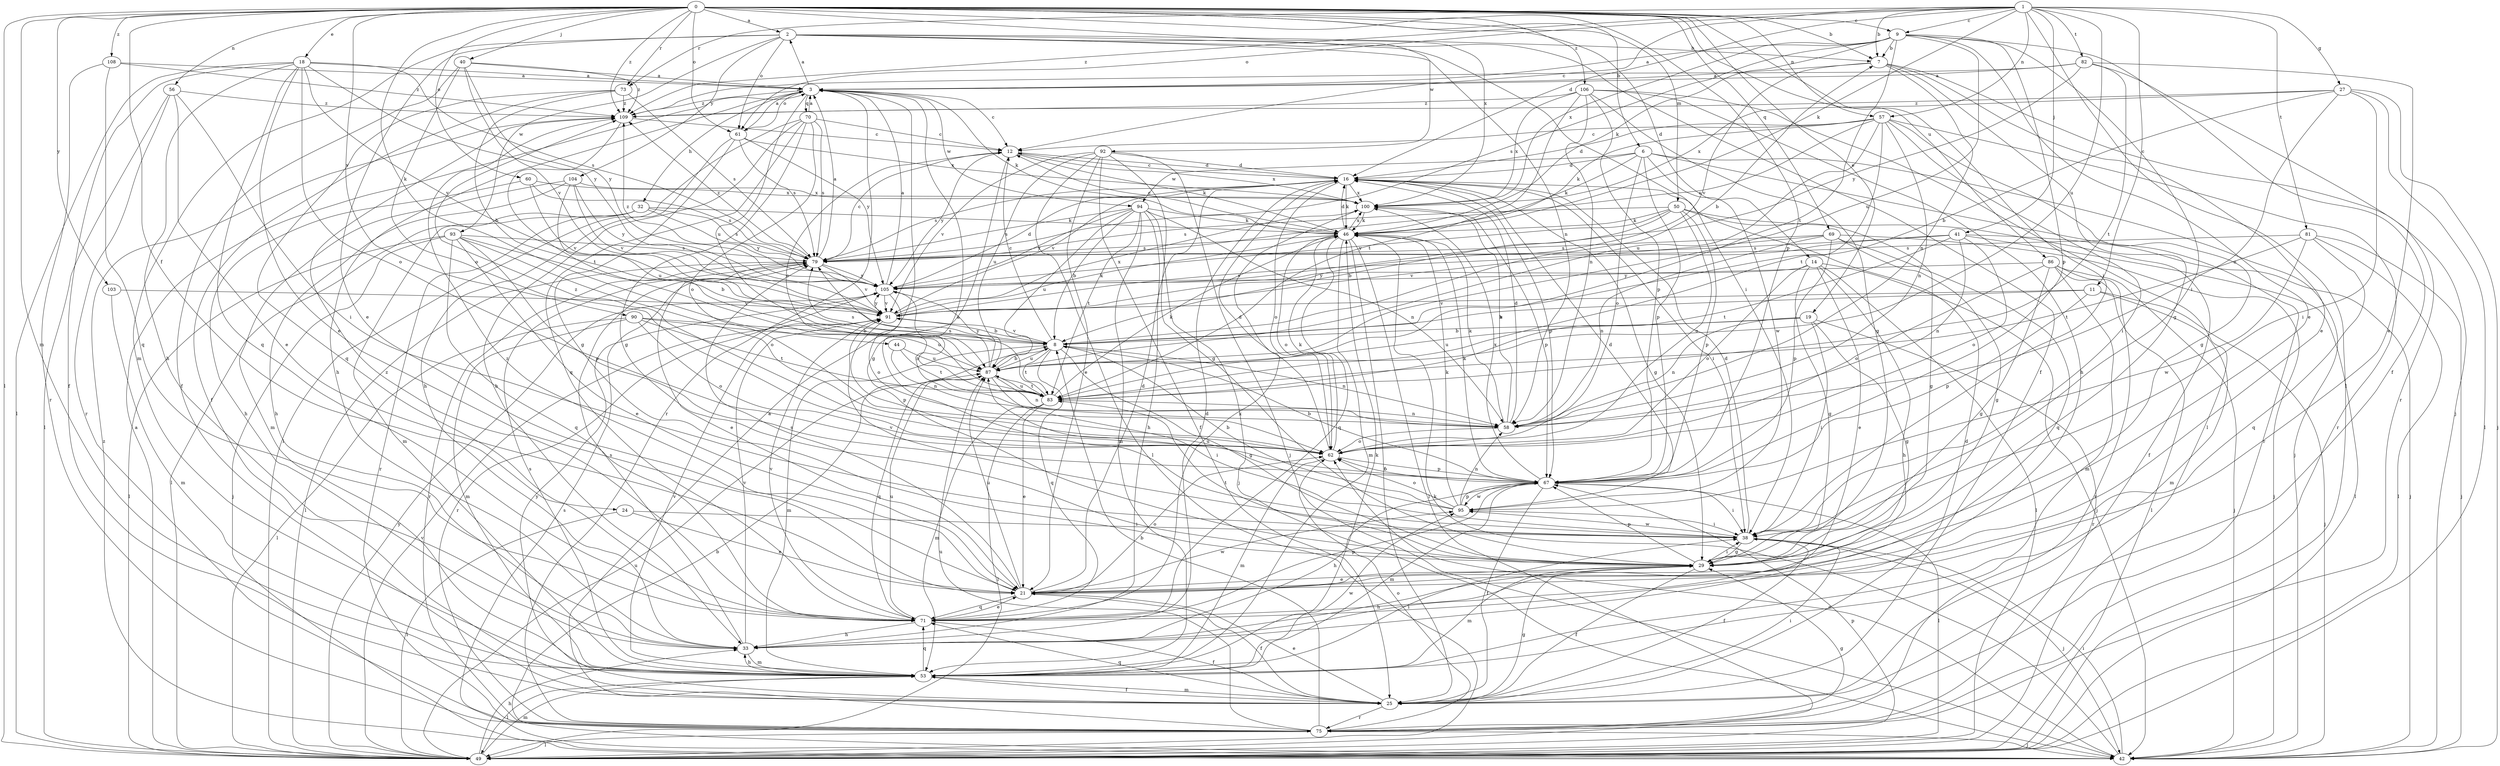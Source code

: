 strict digraph  {
0;
1;
2;
3;
6;
7;
8;
9;
11;
12;
14;
16;
18;
19;
21;
24;
25;
27;
29;
32;
33;
38;
40;
41;
42;
44;
46;
49;
50;
53;
56;
57;
58;
60;
61;
62;
67;
69;
70;
71;
73;
75;
79;
81;
82;
83;
86;
87;
90;
91;
92;
93;
94;
95;
100;
103;
104;
105;
106;
108;
109;
0 -> 2  [label=a];
0 -> 6  [label=b];
0 -> 7  [label=b];
0 -> 9  [label=c];
0 -> 14  [label=d];
0 -> 18  [label=e];
0 -> 19  [label=e];
0 -> 24  [label=f];
0 -> 38  [label=i];
0 -> 40  [label=j];
0 -> 44  [label=k];
0 -> 49  [label=l];
0 -> 50  [label=m];
0 -> 53  [label=m];
0 -> 56  [label=n];
0 -> 57  [label=n];
0 -> 60  [label=o];
0 -> 61  [label=o];
0 -> 67  [label=p];
0 -> 69  [label=q];
0 -> 73  [label=r];
0 -> 86  [label=u];
0 -> 90  [label=v];
0 -> 100  [label=x];
0 -> 103  [label=y];
0 -> 106  [label=z];
0 -> 108  [label=z];
0 -> 109  [label=z];
1 -> 7  [label=b];
1 -> 9  [label=c];
1 -> 11  [label=c];
1 -> 12  [label=c];
1 -> 16  [label=d];
1 -> 27  [label=g];
1 -> 41  [label=j];
1 -> 46  [label=k];
1 -> 49  [label=l];
1 -> 57  [label=n];
1 -> 61  [label=o];
1 -> 73  [label=r];
1 -> 81  [label=t];
1 -> 82  [label=t];
1 -> 87  [label=u];
1 -> 109  [label=z];
2 -> 7  [label=b];
2 -> 21  [label=e];
2 -> 25  [label=f];
2 -> 38  [label=i];
2 -> 53  [label=m];
2 -> 58  [label=n];
2 -> 61  [label=o];
2 -> 92  [label=w];
2 -> 93  [label=w];
2 -> 104  [label=y];
3 -> 2  [label=a];
3 -> 12  [label=c];
3 -> 32  [label=h];
3 -> 33  [label=h];
3 -> 46  [label=k];
3 -> 61  [label=o];
3 -> 70  [label=q];
3 -> 75  [label=r];
3 -> 87  [label=u];
3 -> 94  [label=w];
3 -> 109  [label=z];
6 -> 16  [label=d];
6 -> 42  [label=j];
6 -> 46  [label=k];
6 -> 62  [label=o];
6 -> 67  [label=p];
6 -> 75  [label=r];
6 -> 94  [label=w];
6 -> 95  [label=w];
7 -> 3  [label=a];
7 -> 21  [label=e];
7 -> 29  [label=g];
7 -> 42  [label=j];
7 -> 58  [label=n];
7 -> 91  [label=v];
8 -> 7  [label=b];
8 -> 12  [label=c];
8 -> 29  [label=g];
8 -> 53  [label=m];
8 -> 58  [label=n];
8 -> 71  [label=q];
8 -> 83  [label=t];
8 -> 87  [label=u];
8 -> 91  [label=v];
9 -> 3  [label=a];
9 -> 7  [label=b];
9 -> 21  [label=e];
9 -> 25  [label=f];
9 -> 38  [label=i];
9 -> 46  [label=k];
9 -> 67  [label=p];
9 -> 79  [label=s];
9 -> 83  [label=t];
9 -> 87  [label=u];
9 -> 100  [label=x];
11 -> 8  [label=b];
11 -> 42  [label=j];
11 -> 53  [label=m];
11 -> 67  [label=p];
11 -> 91  [label=v];
12 -> 16  [label=d];
12 -> 29  [label=g];
12 -> 46  [label=k];
12 -> 100  [label=x];
12 -> 105  [label=y];
14 -> 21  [label=e];
14 -> 29  [label=g];
14 -> 33  [label=h];
14 -> 42  [label=j];
14 -> 49  [label=l];
14 -> 62  [label=o];
14 -> 105  [label=y];
16 -> 12  [label=c];
16 -> 29  [label=g];
16 -> 38  [label=i];
16 -> 46  [label=k];
16 -> 62  [label=o];
16 -> 67  [label=p];
16 -> 79  [label=s];
16 -> 91  [label=v];
16 -> 100  [label=x];
18 -> 3  [label=a];
18 -> 21  [label=e];
18 -> 25  [label=f];
18 -> 33  [label=h];
18 -> 49  [label=l];
18 -> 62  [label=o];
18 -> 71  [label=q];
18 -> 79  [label=s];
18 -> 91  [label=v];
18 -> 105  [label=y];
19 -> 8  [label=b];
19 -> 29  [label=g];
19 -> 38  [label=i];
19 -> 58  [label=n];
19 -> 75  [label=r];
19 -> 87  [label=u];
21 -> 16  [label=d];
21 -> 25  [label=f];
21 -> 62  [label=o];
21 -> 71  [label=q];
21 -> 79  [label=s];
21 -> 87  [label=u];
21 -> 95  [label=w];
21 -> 109  [label=z];
24 -> 21  [label=e];
24 -> 38  [label=i];
24 -> 49  [label=l];
25 -> 16  [label=d];
25 -> 21  [label=e];
25 -> 29  [label=g];
25 -> 38  [label=i];
25 -> 53  [label=m];
25 -> 71  [label=q];
25 -> 75  [label=r];
25 -> 105  [label=y];
27 -> 8  [label=b];
27 -> 38  [label=i];
27 -> 42  [label=j];
27 -> 49  [label=l];
27 -> 58  [label=n];
27 -> 100  [label=x];
27 -> 109  [label=z];
29 -> 21  [label=e];
29 -> 25  [label=f];
29 -> 33  [label=h];
29 -> 38  [label=i];
29 -> 53  [label=m];
29 -> 67  [label=p];
29 -> 83  [label=t];
32 -> 46  [label=k];
32 -> 49  [label=l];
32 -> 53  [label=m];
32 -> 75  [label=r];
32 -> 79  [label=s];
32 -> 105  [label=y];
33 -> 16  [label=d];
33 -> 53  [label=m];
33 -> 79  [label=s];
33 -> 91  [label=v];
38 -> 3  [label=a];
38 -> 16  [label=d];
38 -> 25  [label=f];
38 -> 29  [label=g];
38 -> 42  [label=j];
38 -> 91  [label=v];
38 -> 95  [label=w];
40 -> 3  [label=a];
40 -> 25  [label=f];
40 -> 62  [label=o];
40 -> 91  [label=v];
40 -> 105  [label=y];
40 -> 109  [label=z];
41 -> 42  [label=j];
41 -> 49  [label=l];
41 -> 58  [label=n];
41 -> 62  [label=o];
41 -> 79  [label=s];
41 -> 83  [label=t];
41 -> 91  [label=v];
42 -> 8  [label=b];
42 -> 38  [label=i];
42 -> 46  [label=k];
42 -> 62  [label=o];
42 -> 79  [label=s];
42 -> 109  [label=z];
44 -> 58  [label=n];
44 -> 83  [label=t];
44 -> 87  [label=u];
46 -> 12  [label=c];
46 -> 16  [label=d];
46 -> 25  [label=f];
46 -> 49  [label=l];
46 -> 53  [label=m];
46 -> 62  [label=o];
46 -> 71  [label=q];
46 -> 79  [label=s];
46 -> 100  [label=x];
49 -> 3  [label=a];
49 -> 33  [label=h];
49 -> 53  [label=m];
49 -> 67  [label=p];
49 -> 87  [label=u];
49 -> 91  [label=v];
49 -> 105  [label=y];
50 -> 8  [label=b];
50 -> 25  [label=f];
50 -> 29  [label=g];
50 -> 46  [label=k];
50 -> 62  [label=o];
50 -> 67  [label=p];
50 -> 79  [label=s];
50 -> 105  [label=y];
53 -> 25  [label=f];
53 -> 33  [label=h];
53 -> 38  [label=i];
53 -> 46  [label=k];
53 -> 49  [label=l];
53 -> 71  [label=q];
53 -> 79  [label=s];
53 -> 91  [label=v];
53 -> 95  [label=w];
56 -> 21  [label=e];
56 -> 38  [label=i];
56 -> 49  [label=l];
56 -> 75  [label=r];
56 -> 109  [label=z];
57 -> 12  [label=c];
57 -> 16  [label=d];
57 -> 29  [label=g];
57 -> 38  [label=i];
57 -> 46  [label=k];
57 -> 58  [label=n];
57 -> 75  [label=r];
57 -> 79  [label=s];
57 -> 83  [label=t];
57 -> 87  [label=u];
58 -> 16  [label=d];
58 -> 46  [label=k];
58 -> 62  [label=o];
58 -> 100  [label=x];
60 -> 33  [label=h];
60 -> 79  [label=s];
60 -> 91  [label=v];
60 -> 100  [label=x];
61 -> 3  [label=a];
61 -> 29  [label=g];
61 -> 33  [label=h];
61 -> 79  [label=s];
61 -> 100  [label=x];
61 -> 105  [label=y];
62 -> 16  [label=d];
62 -> 46  [label=k];
62 -> 53  [label=m];
62 -> 67  [label=p];
62 -> 109  [label=z];
67 -> 8  [label=b];
67 -> 25  [label=f];
67 -> 33  [label=h];
67 -> 38  [label=i];
67 -> 46  [label=k];
67 -> 49  [label=l];
67 -> 53  [label=m];
67 -> 62  [label=o];
67 -> 95  [label=w];
67 -> 100  [label=x];
69 -> 29  [label=g];
69 -> 42  [label=j];
69 -> 58  [label=n];
69 -> 67  [label=p];
69 -> 71  [label=q];
69 -> 79  [label=s];
69 -> 91  [label=v];
70 -> 3  [label=a];
70 -> 12  [label=c];
70 -> 29  [label=g];
70 -> 33  [label=h];
70 -> 49  [label=l];
70 -> 62  [label=o];
70 -> 71  [label=q];
70 -> 79  [label=s];
71 -> 21  [label=e];
71 -> 25  [label=f];
71 -> 33  [label=h];
71 -> 67  [label=p];
71 -> 87  [label=u];
71 -> 91  [label=v];
71 -> 100  [label=x];
71 -> 109  [label=z];
73 -> 8  [label=b];
73 -> 25  [label=f];
73 -> 71  [label=q];
73 -> 79  [label=s];
73 -> 109  [label=z];
75 -> 3  [label=a];
75 -> 8  [label=b];
75 -> 29  [label=g];
75 -> 42  [label=j];
75 -> 49  [label=l];
75 -> 62  [label=o];
75 -> 87  [label=u];
79 -> 3  [label=a];
79 -> 12  [label=c];
79 -> 21  [label=e];
79 -> 49  [label=l];
79 -> 75  [label=r];
79 -> 91  [label=v];
79 -> 105  [label=y];
79 -> 109  [label=z];
81 -> 42  [label=j];
81 -> 49  [label=l];
81 -> 71  [label=q];
81 -> 79  [label=s];
81 -> 83  [label=t];
81 -> 95  [label=w];
82 -> 3  [label=a];
82 -> 21  [label=e];
82 -> 75  [label=r];
82 -> 83  [label=t];
82 -> 105  [label=y];
82 -> 109  [label=z];
83 -> 12  [label=c];
83 -> 21  [label=e];
83 -> 46  [label=k];
83 -> 49  [label=l];
83 -> 53  [label=m];
83 -> 58  [label=n];
83 -> 79  [label=s];
83 -> 87  [label=u];
86 -> 29  [label=g];
86 -> 42  [label=j];
86 -> 49  [label=l];
86 -> 53  [label=m];
86 -> 62  [label=o];
86 -> 75  [label=r];
86 -> 105  [label=y];
87 -> 8  [label=b];
87 -> 38  [label=i];
87 -> 58  [label=n];
87 -> 71  [label=q];
87 -> 79  [label=s];
87 -> 83  [label=t];
87 -> 105  [label=y];
90 -> 8  [label=b];
90 -> 49  [label=l];
90 -> 53  [label=m];
90 -> 62  [label=o];
90 -> 83  [label=t];
90 -> 87  [label=u];
91 -> 8  [label=b];
91 -> 46  [label=k];
91 -> 67  [label=p];
91 -> 100  [label=x];
91 -> 105  [label=y];
92 -> 16  [label=d];
92 -> 21  [label=e];
92 -> 25  [label=f];
92 -> 29  [label=g];
92 -> 42  [label=j];
92 -> 49  [label=l];
92 -> 87  [label=u];
92 -> 91  [label=v];
93 -> 8  [label=b];
93 -> 21  [label=e];
93 -> 42  [label=j];
93 -> 49  [label=l];
93 -> 62  [label=o];
93 -> 67  [label=p];
93 -> 71  [label=q];
93 -> 79  [label=s];
94 -> 8  [label=b];
94 -> 33  [label=h];
94 -> 42  [label=j];
94 -> 46  [label=k];
94 -> 53  [label=m];
94 -> 58  [label=n];
94 -> 79  [label=s];
94 -> 83  [label=t];
94 -> 87  [label=u];
94 -> 105  [label=y];
95 -> 8  [label=b];
95 -> 16  [label=d];
95 -> 38  [label=i];
95 -> 46  [label=k];
95 -> 58  [label=n];
95 -> 62  [label=o];
95 -> 67  [label=p];
95 -> 87  [label=u];
100 -> 46  [label=k];
100 -> 67  [label=p];
103 -> 53  [label=m];
103 -> 91  [label=v];
104 -> 33  [label=h];
104 -> 53  [label=m];
104 -> 87  [label=u];
104 -> 91  [label=v];
104 -> 100  [label=x];
104 -> 105  [label=y];
105 -> 3  [label=a];
105 -> 16  [label=d];
105 -> 58  [label=n];
105 -> 62  [label=o];
105 -> 75  [label=r];
105 -> 91  [label=v];
105 -> 109  [label=z];
106 -> 29  [label=g];
106 -> 33  [label=h];
106 -> 49  [label=l];
106 -> 58  [label=n];
106 -> 67  [label=p];
106 -> 83  [label=t];
106 -> 100  [label=x];
106 -> 109  [label=z];
108 -> 3  [label=a];
108 -> 71  [label=q];
108 -> 75  [label=r];
108 -> 109  [label=z];
109 -> 12  [label=c];
109 -> 83  [label=t];
}
